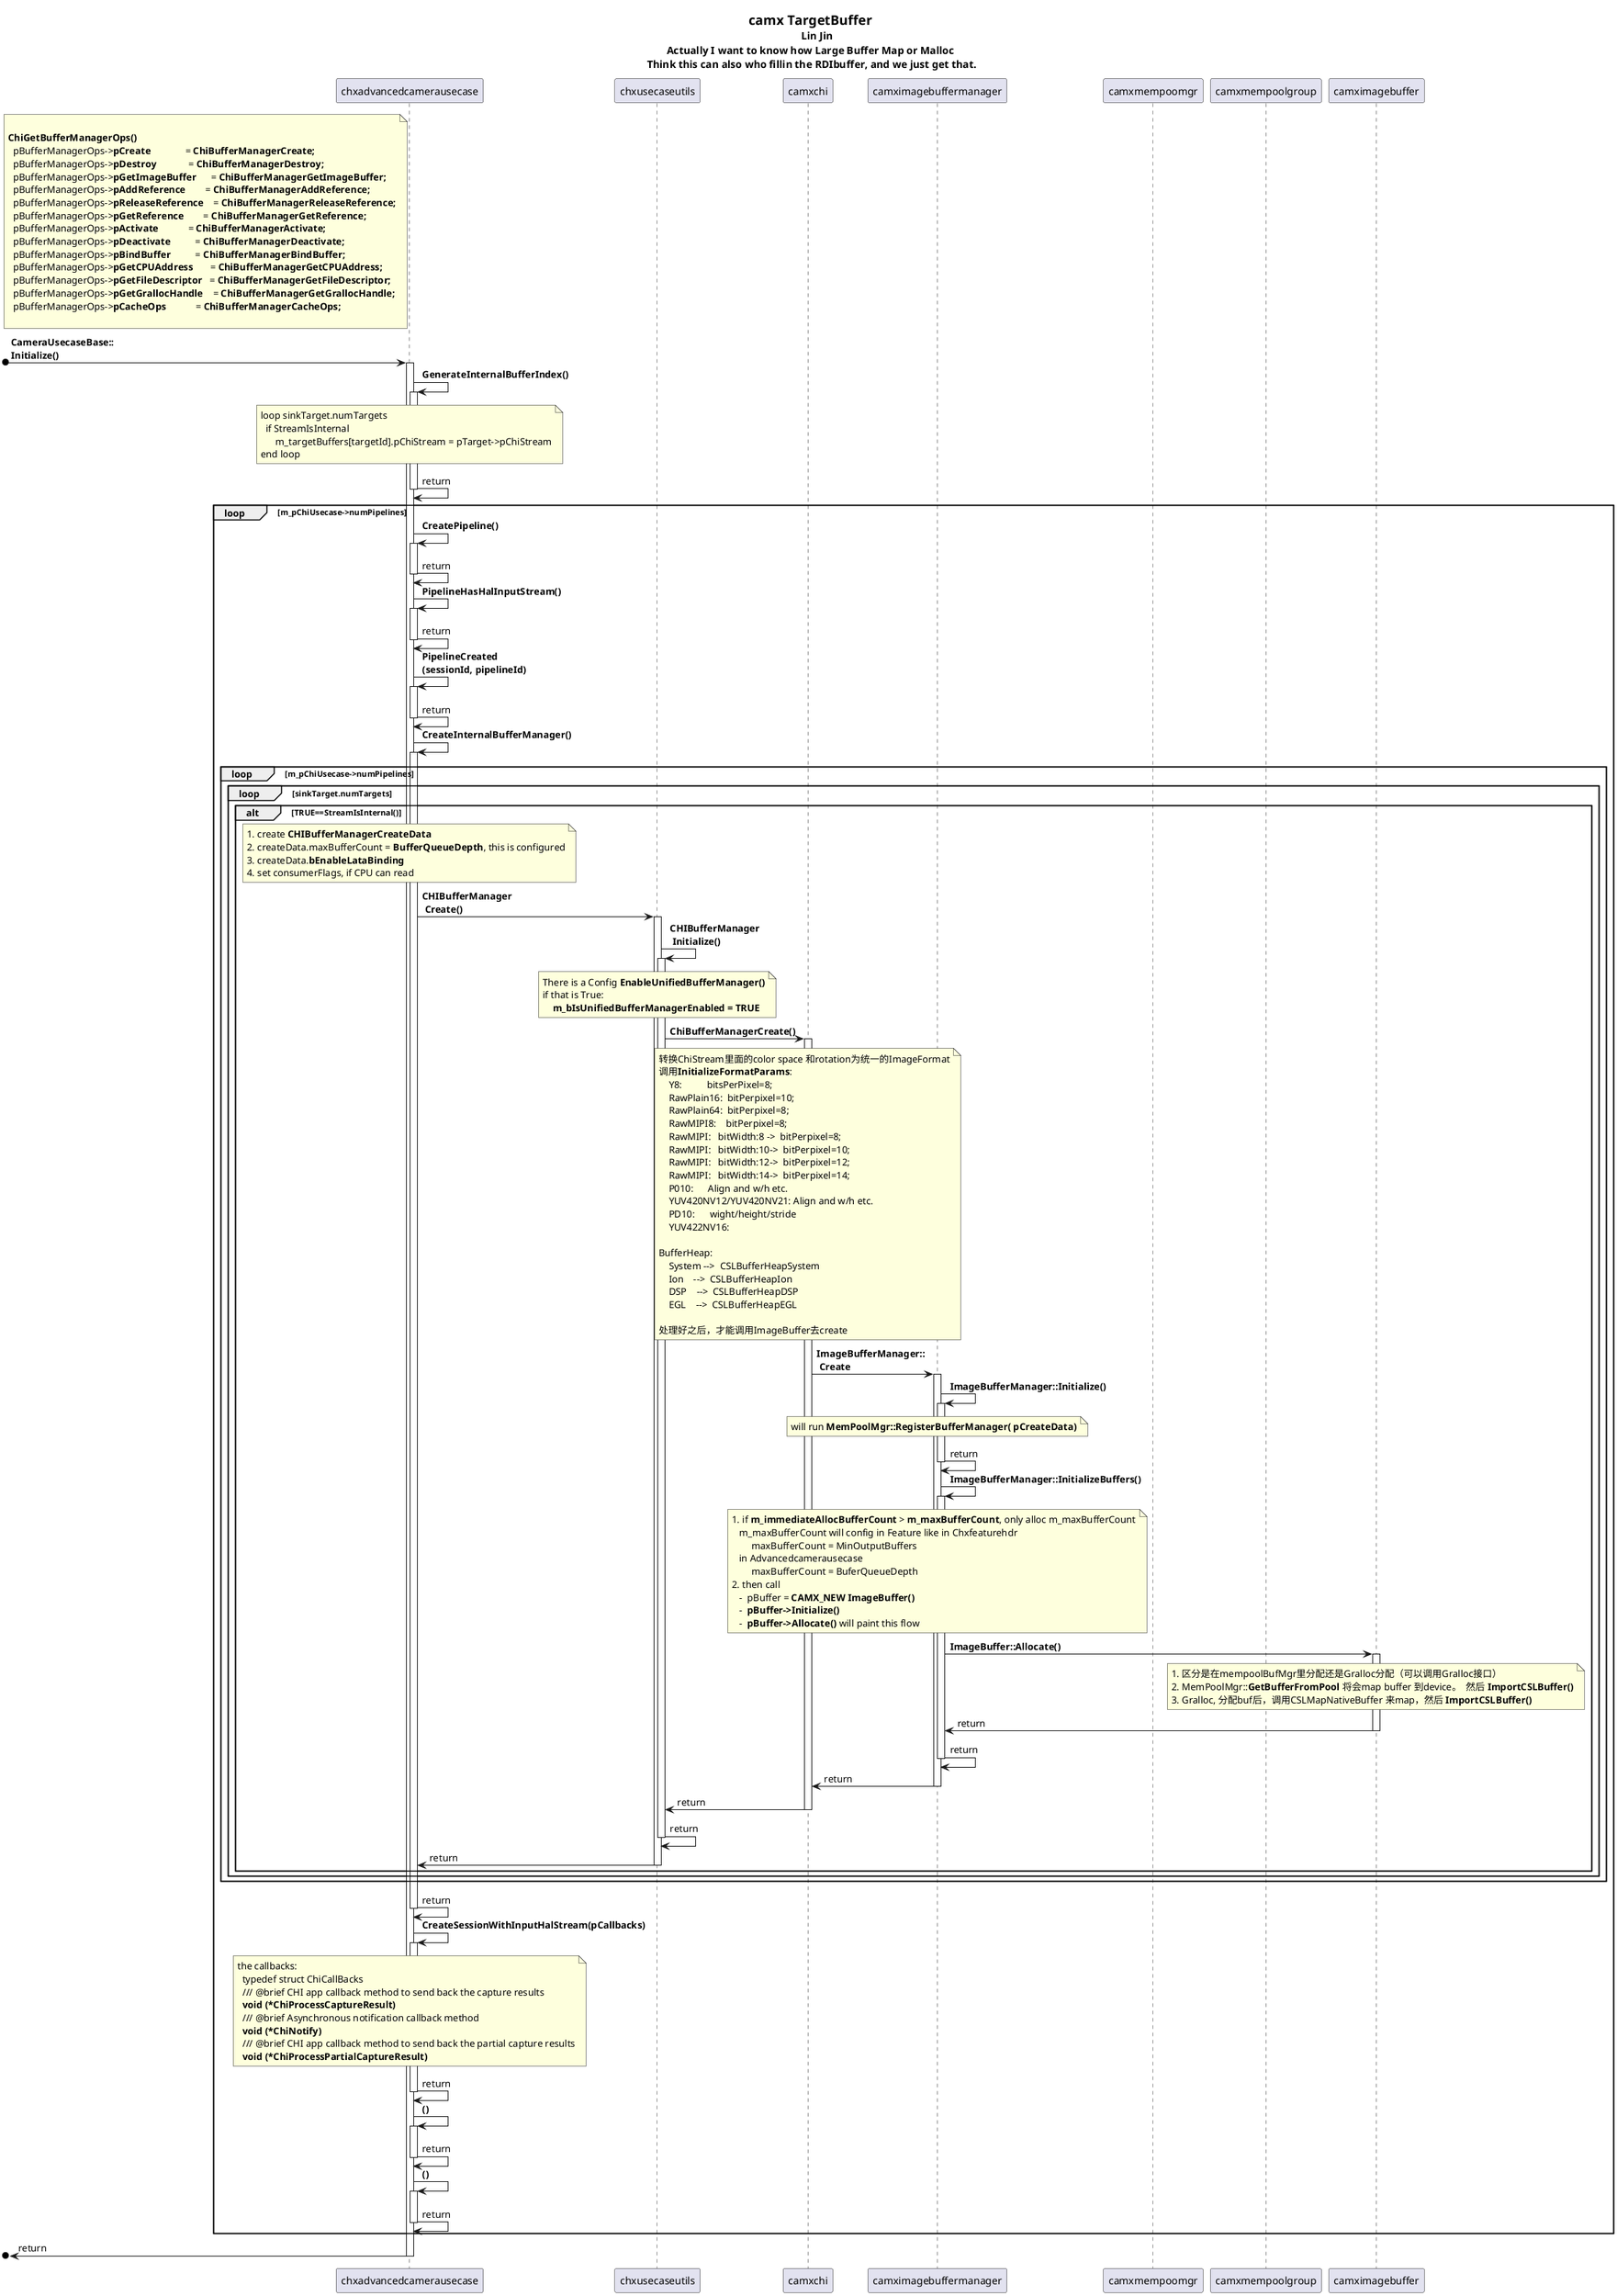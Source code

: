 /'派生，继承：<|--'/
/'组合：*-- ， 将会管理对象的生命周期'/
/'聚合：o--, 特指不管理对象的生命周期，但存在关联'/
/'
title <size:18>camx awb overview</size>\n     Lin Jin

collections ThreadUsers

<color:red><size:16>****</size></color>

<color:blue><size:15></size></color>

package <color:blue><size:15>**AWBDecisionAggregator** {
}

== <color:blue> CAWBMain::Configure </color>==

participant XXX

box "Factory"
participant camxcawbfactory as awb_factory
end box



<color:red>TODO: this need check further</color>


Useful color:
1. Red
Red Crimson DeepPink LightPink Salmon HotPink

2. Blue
MediumBlue Blue DodgerBlue DeepSkyBlue Cyan LightSkyBlue SlateBlue SkyBlue

3. Green
Chartreuse Green GreenYellow LawnGreen Lime LightGreen SpingGreen

4. Yellow
Yellow Gold LightGoldenRodYellow Orange LemonChiffon

5. Violet
DarkMagenta BlueViolet DardViolet Magenta Fuchsia Purple

6. 
'/

@startuml
title <size:18>camx TargetBuffer</size>\n     Lin Jin\n Actually I want to know how Large Buffer Map or Malloc \n Think this can also who fillin the RDIbuffer, and we just get that.
participant chxadvancedcamerausecase
participant chxusecaseutils
participant camxchi
participant camximagebuffermanager
participant camxmempoomgr
participant camxmempoolgroup

note left chxadvancedcamerausecase

  **ChiGetBufferManagerOps()**
    pBufferManagerOps->**pCreate**              = **ChiBufferManagerCreate;**
    pBufferManagerOps->**pDestroy**             = **ChiBufferManagerDestroy;**
    pBufferManagerOps->**pGetImageBuffer     ** = **ChiBufferManagerGetImageBuffer;**
    pBufferManagerOps->**pAddReference       ** = **ChiBufferManagerAddReference;**
    pBufferManagerOps->**pReleaseReference   ** = **ChiBufferManagerReleaseReference;**
    pBufferManagerOps->**pGetReference       ** = **ChiBufferManagerGetReference;**
    pBufferManagerOps->**pActivate           ** = **ChiBufferManagerActivate;**
    pBufferManagerOps->**pDeactivate         ** = **ChiBufferManagerDeactivate;**
    pBufferManagerOps->**pBindBuffer         ** = **ChiBufferManagerBindBuffer;**
    pBufferManagerOps->**pGetCPUAddress      ** = **ChiBufferManagerGetCPUAddress;**
    pBufferManagerOps->**pGetFileDescriptor  ** = **ChiBufferManagerGetFileDescriptor;**
    pBufferManagerOps->**pGetGrallocHandle   ** = **ChiBufferManagerGetGrallocHandle;**
    pBufferManagerOps->**pCacheOps           ** = **ChiBufferManagerCacheOps;**

end note

[o->chxadvancedcamerausecase: **CameraUsecaseBase::**\n**Initialize()**
activate chxadvancedcamerausecase
  chxadvancedcamerausecase->chxadvancedcamerausecase: **GenerateInternalBufferIndex()**
  activate chxadvancedcamerausecase
    note over chxadvancedcamerausecase
      loop sinkTarget.numTargets
        if StreamIsInternal
            m_targetBuffers[targetId].pChiStream = pTarget->pChiStream
      end loop
    end note
  chxadvancedcamerausecase->chxadvancedcamerausecase: return
  deactivate chxadvancedcamerausecase

  loop m_pChiUsecase->**numPipelines**
    chxadvancedcamerausecase->chxadvancedcamerausecase: **CreatePipeline()**
    activate chxadvancedcamerausecase
    chxadvancedcamerausecase->chxadvancedcamerausecase: return
    deactivate chxadvancedcamerausecase


    chxadvancedcamerausecase->chxadvancedcamerausecase: **PipelineHasHalInputStream()**
    activate chxadvancedcamerausecase
    chxadvancedcamerausecase->chxadvancedcamerausecase: return
    deactivate chxadvancedcamerausecase


    chxadvancedcamerausecase->chxadvancedcamerausecase: **PipelineCreated**\n**(sessionId, pipelineId)**
    activate chxadvancedcamerausecase
    chxadvancedcamerausecase->chxadvancedcamerausecase: return
    deactivate chxadvancedcamerausecase


    chxadvancedcamerausecase->chxadvancedcamerausecase: **CreateInternalBufferManager()**
    activate chxadvancedcamerausecase
      loop m_pChiUsecase->numPipelines
          loop sinkTarget.numTargets
              alt TRUE==**StreamIsInternal()**
                note over chxadvancedcamerausecase
                    1. create **CHIBufferManagerCreateData**
                    2. createData.maxBufferCount = **BufferQueueDepth**, this is configured
                    3. createData.**bEnableLataBinding**
                    4. set consumerFlags, if CPU can read
                end note

                chxadvancedcamerausecase->chxusecaseutils: **CHIBufferManager** \n **Create()**
                activate chxusecaseutils
                    chxusecaseutils->chxusecaseutils: **CHIBufferManager** \n **Initialize()**
                    activate chxusecaseutils
                        note over chxusecaseutils
                           There is a Config **EnableUnifiedBufferManager()**
                           if that is True:
                               **m_bIsUnifiedBufferManagerEnabled = TRUE**
                        end note

                        chxusecaseutils->camxchi: **ChiBufferManagerCreate()**
                        activate camxchi
                            note over camxchi
                                转换ChiStream里面的color space 和rotation为统一的ImageFormat
                                调用**InitializeFormatParams**:
                                    Y8:          bitsPerPixel=8;
                                    RawPlain16:  bitPerpixel=10;
                                    RawPlain64:  bitPerpixel=8;
                                    RawMIPI8:    bitPerpixel=8;
                                    RawMIPI:   bitWidth:8 ->  bitPerpixel=8;
                                    RawMIPI:   bitWidth:10->  bitPerpixel=10;
                                    RawMIPI:   bitWidth:12->  bitPerpixel=12;
                                    RawMIPI:   bitWidth:14->  bitPerpixel=14;
                                    P010:      Align and w/h etc.
                                    YUV420NV12/YUV420NV21: Align and w/h etc.
                                    PD10:      wight/height/stride
                                    YUV422NV16:   

                                BufferHeap: 
                                    System -->  CSLBufferHeapSystem
                                    Ion    -->  CSLBufferHeapIon
                                    DSP    -->  CSLBufferHeapDSP
                                    EGL    -->  CSLBufferHeapEGL

                                处理好之后，才能调用ImageBuffer去create
                            end note

                            camxchi->camximagebuffermanager: **ImageBufferManager::**\n **Create**
                            activate camximagebuffermanager

                                camximagebuffermanager->camximagebuffermanager: **ImageBufferManager::Initialize()**
                                activate camximagebuffermanager
                                    note over camximagebuffermanager
                                        will run **MemPoolMgr::RegisterBufferManager( pCreateData)**
                                    end note
                                camximagebuffermanager->camximagebuffermanager: return
                                deactivate camximagebuffermanager

                                camximagebuffermanager->camximagebuffermanager: **ImageBufferManager::InitializeBuffers()**
                                activate camximagebuffermanager
                                    note over camximagebuffermanager
                                        1. if **m_immediateAllocBufferCount** > **m_maxBufferCount**, only alloc m_maxBufferCount
                                           m_maxBufferCount will config in Feature like in Chxfeaturehdr
                                                maxBufferCount = MinOutputBuffers
                                           in Advancedcamerausecase
                                                maxBufferCount = BuferQueueDepth
                                        2. then call
                                           -  pBuffer = **CAMX_NEW ImageBuffer()**
                                           -  **pBuffer->Initialize()**
                                           -  **pBuffer->Allocate()** will paint this flow
                                    end note

                                    camximagebuffermanager->camximagebuffer: **ImageBuffer::Allocate()**
                                    activate camximagebuffer
                                        note over camximagebuffer
                                            1. 区分是在mempoolBufMgr里分配还是Gralloc分配（可以调用Gralloc接口）
                                            2. MemPoolMgr::**GetBufferFromPool** 将会map buffer 到device。  然后 **ImportCSLBuffer()**
                                            3. Gralloc, 分配buf后，调用CSLMapNativeBuffer 来map，然后 **ImportCSLBuffer()**
                                        end note
                                    camximagebuffer->camximagebuffermanager: return
                                    deactivate camximagebuffer

                                camximagebuffermanager->camximagebuffermanager: return
                                deactivate camximagebuffermanager

                            camximagebuffermanager->camxchi: return
                            deactivate camximagebuffermanager

                        camxchi->chxusecaseutils: return
                        deactivate camxchi

                    chxusecaseutils->chxusecaseutils: return
                    deactivate chxusecaseutils
                chxusecaseutils->chxadvancedcamerausecase: return
                deactivate chxusecaseutils
              end
          end loop
      end loop
    chxadvancedcamerausecase->chxadvancedcamerausecase: return
    deactivate chxadvancedcamerausecase

    chxadvancedcamerausecase->chxadvancedcamerausecase: **CreateSessionWithInputHalStream(pCallbacks)**
    activate chxadvancedcamerausecase
      note over chxadvancedcamerausecase
        the callbacks:
          typedef struct ChiCallBacks
          /// @brief CHI app callback method to send back the capture results
          **void (*ChiProcessCaptureResult)**
          /// @brief Asynchronous notification callback method
          **void (*ChiNotify)**
          /// @brief CHI app callback method to send back the partial capture results
          **void (*ChiProcessPartialCaptureResult)**
      end note
    chxadvancedcamerausecase->chxadvancedcamerausecase: return
    deactivate chxadvancedcamerausecase

    chxadvancedcamerausecase->chxadvancedcamerausecase: **()**
    activate chxadvancedcamerausecase
    chxadvancedcamerausecase->chxadvancedcamerausecase: return
    deactivate chxadvancedcamerausecase

    chxadvancedcamerausecase->chxadvancedcamerausecase: **()**
    activate chxadvancedcamerausecase
    chxadvancedcamerausecase->chxadvancedcamerausecase: return
    deactivate chxadvancedcamerausecase
  end loop
[o<-chxadvancedcamerausecase: return
deactivate chxadvancedcamerausecase

@enduml
